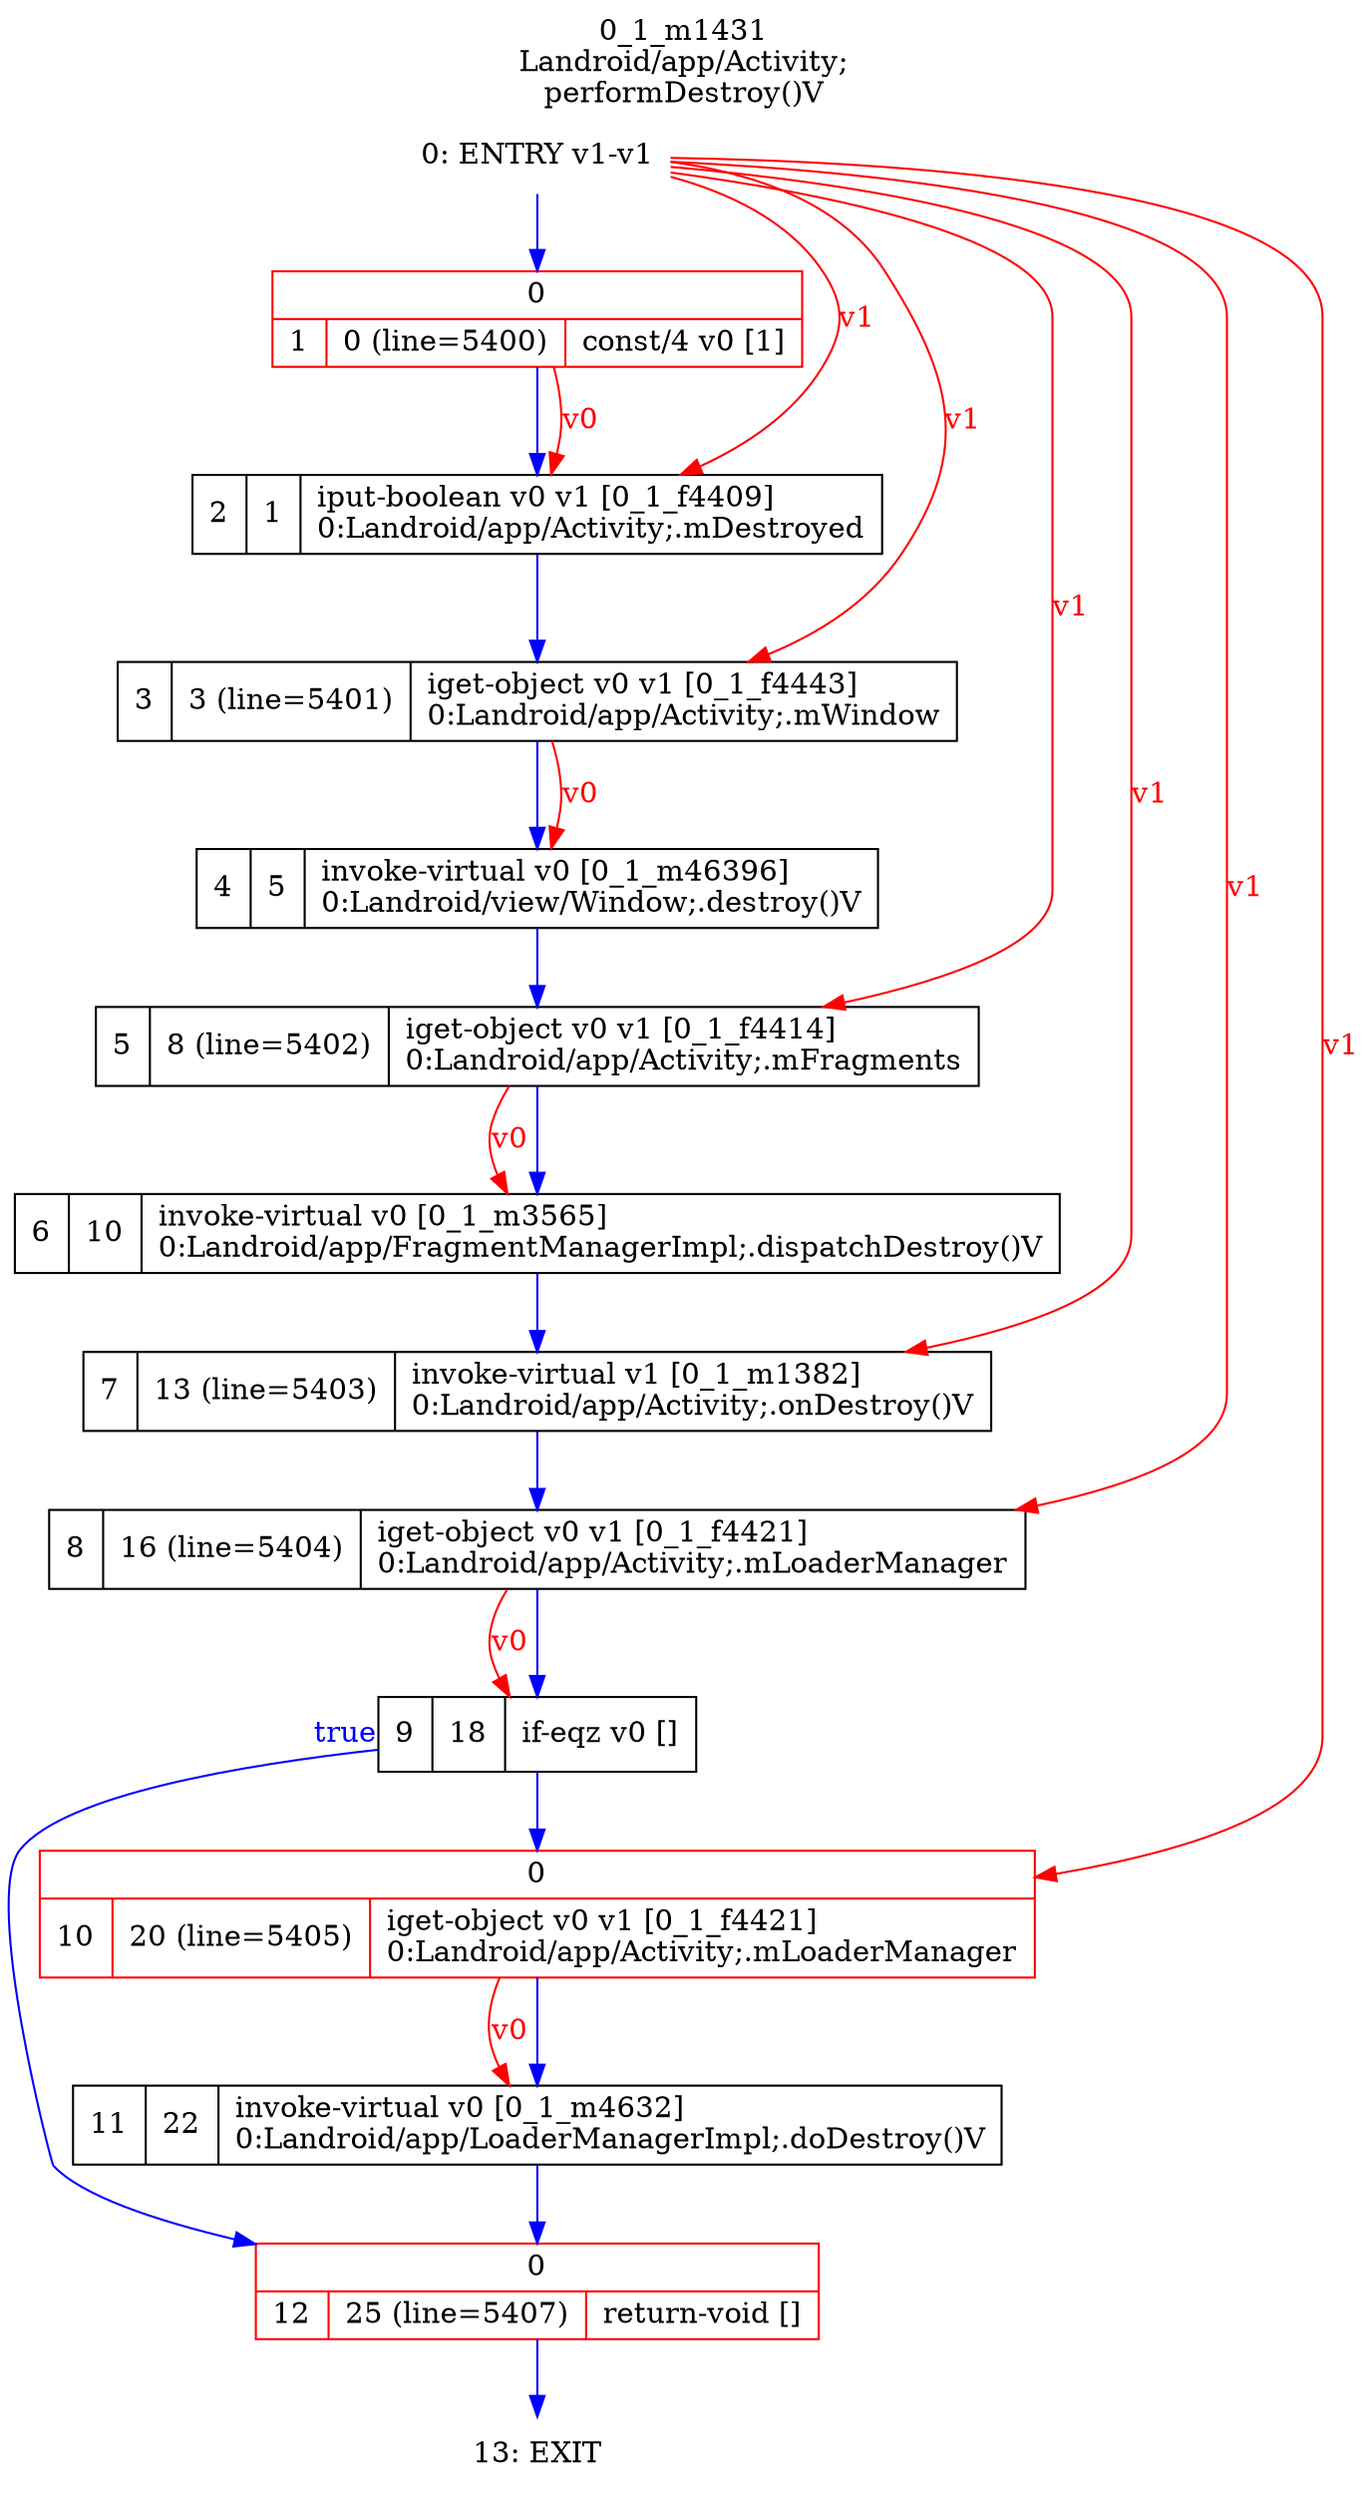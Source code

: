 digraph G {
rankdir=UD;
labelloc=t;
label="0_1_m1431\nLandroid/app/Activity;
performDestroy()V";
0[label="0: ENTRY v1-v1",shape=plaintext];
1[label="{0|{1|0 (line=5400)|const/4 v0 [1]\l}}",shape=record, color=red];
2[label="2|1|iput-boolean v0 v1 [0_1_f4409]\l0:Landroid/app/Activity;.mDestroyed\l",shape=record];
3[label="3|3 (line=5401)|iget-object v0 v1 [0_1_f4443]\l0:Landroid/app/Activity;.mWindow\l",shape=record];
4[label="4|5|invoke-virtual v0 [0_1_m46396]\l0:Landroid/view/Window;.destroy()V\l",shape=record,URL="0_1_m46396.dot"];
5[label="5|8 (line=5402)|iget-object v0 v1 [0_1_f4414]\l0:Landroid/app/Activity;.mFragments\l",shape=record];
6[label="6|10|invoke-virtual v0 [0_1_m3565]\l0:Landroid/app/FragmentManagerImpl;.dispatchDestroy()V\l",shape=record,URL="0_1_m3565.dot"];
7[label="7|13 (line=5403)|invoke-virtual v1 [0_1_m1382]\l0:Landroid/app/Activity;.onDestroy()V\l",shape=record,URL="0_1_m1382.dot"];
8[label="8|16 (line=5404)|iget-object v0 v1 [0_1_f4421]\l0:Landroid/app/Activity;.mLoaderManager\l",shape=record];
9[label="9|18|if-eqz v0 []\l",shape=record];
10[label="{0|{10|20 (line=5405)|iget-object v0 v1 [0_1_f4421]\l0:Landroid/app/Activity;.mLoaderManager\l}}",shape=record, color=red];
11[label="11|22|invoke-virtual v0 [0_1_m4632]\l0:Landroid/app/LoaderManagerImpl;.doDestroy()V\l",shape=record,URL="0_1_m4632.dot"];
12[label="{0|{12|25 (line=5407)|return-void []\l}}",shape=record, color=red];
13[label="13: EXIT",shape=plaintext];
0->1 [color=blue, fontcolor=blue,weight=100, taillabel=""];
1->2 [color=blue, fontcolor=blue,weight=100, taillabel=""];
2->3 [color=blue, fontcolor=blue,weight=100, taillabel=""];
3->4 [color=blue, fontcolor=blue,weight=100, taillabel=""];
4->5 [color=blue, fontcolor=blue,weight=100, taillabel=""];
5->6 [color=blue, fontcolor=blue,weight=100, taillabel=""];
6->7 [color=blue, fontcolor=blue,weight=100, taillabel=""];
7->8 [color=blue, fontcolor=blue,weight=100, taillabel=""];
8->9 [color=blue, fontcolor=blue,weight=100, taillabel=""];
9->12 [color=blue, fontcolor=blue,weight=10, taillabel="true"];
9->10 [color=blue, fontcolor=blue,weight=100, taillabel=""];
10->11 [color=blue, fontcolor=blue,weight=100, taillabel=""];
11->12 [color=blue, fontcolor=blue,weight=100, taillabel=""];
12->13 [color=blue, fontcolor=blue,weight=100, taillabel=""];
0->2 [color=red, fontcolor=red, label="v1"];
1->2 [color=red, fontcolor=red, label="v0"];
0->3 [color=red, fontcolor=red, label="v1"];
3->4 [color=red, fontcolor=red, label="v0"];
0->5 [color=red, fontcolor=red, label="v1"];
5->6 [color=red, fontcolor=red, label="v0"];
0->7 [color=red, fontcolor=red, label="v1"];
0->8 [color=red, fontcolor=red, label="v1"];
8->9 [color=red, fontcolor=red, label="v0"];
0->10 [color=red, fontcolor=red, label="v1"];
10->11 [color=red, fontcolor=red, label="v0"];
}
